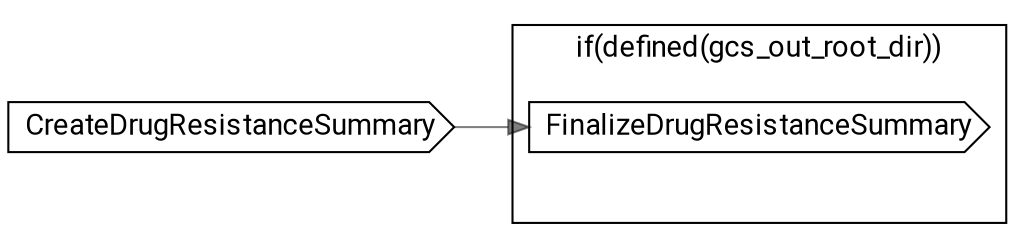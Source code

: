 // PfalciparumDrugResistanceSummary
digraph {
	compound=true rankdir=LR
	node [fontname=Roboto]
	edge [color="#00000080"]
	"call-CreateDrugResistanceSummary" [label=CreateDrugResistanceSummary shape=cds]
	subgraph "cluster-if-L30C5" {
		fontname=Roboto label="if(defined(gcs_out_root_dir))" rank=same
		"call-FinalizeDrugResistanceSummary" [label=FinalizeDrugResistanceSummary shape=cds]
		"if-L30C5" [label="" height=0 margin=0 style=invis width=0]
	}
	"call-CreateDrugResistanceSummary" -> "call-FinalizeDrugResistanceSummary"
}
